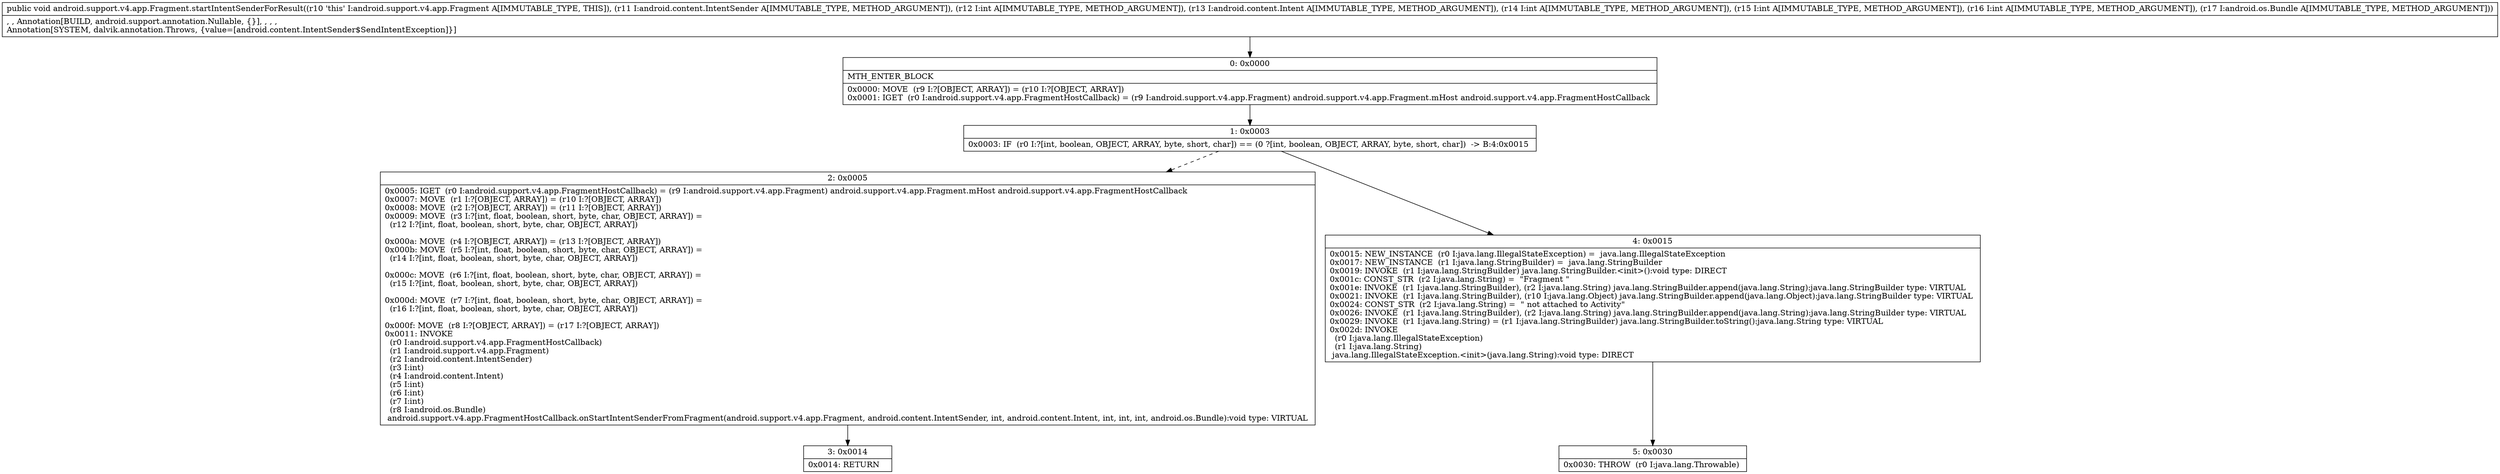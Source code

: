 digraph "CFG forandroid.support.v4.app.Fragment.startIntentSenderForResult(Landroid\/content\/IntentSender;ILandroid\/content\/Intent;IIILandroid\/os\/Bundle;)V" {
Node_0 [shape=record,label="{0\:\ 0x0000|MTH_ENTER_BLOCK\l|0x0000: MOVE  (r9 I:?[OBJECT, ARRAY]) = (r10 I:?[OBJECT, ARRAY]) \l0x0001: IGET  (r0 I:android.support.v4.app.FragmentHostCallback) = (r9 I:android.support.v4.app.Fragment) android.support.v4.app.Fragment.mHost android.support.v4.app.FragmentHostCallback \l}"];
Node_1 [shape=record,label="{1\:\ 0x0003|0x0003: IF  (r0 I:?[int, boolean, OBJECT, ARRAY, byte, short, char]) == (0 ?[int, boolean, OBJECT, ARRAY, byte, short, char])  \-\> B:4:0x0015 \l}"];
Node_2 [shape=record,label="{2\:\ 0x0005|0x0005: IGET  (r0 I:android.support.v4.app.FragmentHostCallback) = (r9 I:android.support.v4.app.Fragment) android.support.v4.app.Fragment.mHost android.support.v4.app.FragmentHostCallback \l0x0007: MOVE  (r1 I:?[OBJECT, ARRAY]) = (r10 I:?[OBJECT, ARRAY]) \l0x0008: MOVE  (r2 I:?[OBJECT, ARRAY]) = (r11 I:?[OBJECT, ARRAY]) \l0x0009: MOVE  (r3 I:?[int, float, boolean, short, byte, char, OBJECT, ARRAY]) = \l  (r12 I:?[int, float, boolean, short, byte, char, OBJECT, ARRAY])\l \l0x000a: MOVE  (r4 I:?[OBJECT, ARRAY]) = (r13 I:?[OBJECT, ARRAY]) \l0x000b: MOVE  (r5 I:?[int, float, boolean, short, byte, char, OBJECT, ARRAY]) = \l  (r14 I:?[int, float, boolean, short, byte, char, OBJECT, ARRAY])\l \l0x000c: MOVE  (r6 I:?[int, float, boolean, short, byte, char, OBJECT, ARRAY]) = \l  (r15 I:?[int, float, boolean, short, byte, char, OBJECT, ARRAY])\l \l0x000d: MOVE  (r7 I:?[int, float, boolean, short, byte, char, OBJECT, ARRAY]) = \l  (r16 I:?[int, float, boolean, short, byte, char, OBJECT, ARRAY])\l \l0x000f: MOVE  (r8 I:?[OBJECT, ARRAY]) = (r17 I:?[OBJECT, ARRAY]) \l0x0011: INVOKE  \l  (r0 I:android.support.v4.app.FragmentHostCallback)\l  (r1 I:android.support.v4.app.Fragment)\l  (r2 I:android.content.IntentSender)\l  (r3 I:int)\l  (r4 I:android.content.Intent)\l  (r5 I:int)\l  (r6 I:int)\l  (r7 I:int)\l  (r8 I:android.os.Bundle)\l android.support.v4.app.FragmentHostCallback.onStartIntentSenderFromFragment(android.support.v4.app.Fragment, android.content.IntentSender, int, android.content.Intent, int, int, int, android.os.Bundle):void type: VIRTUAL \l}"];
Node_3 [shape=record,label="{3\:\ 0x0014|0x0014: RETURN   \l}"];
Node_4 [shape=record,label="{4\:\ 0x0015|0x0015: NEW_INSTANCE  (r0 I:java.lang.IllegalStateException) =  java.lang.IllegalStateException \l0x0017: NEW_INSTANCE  (r1 I:java.lang.StringBuilder) =  java.lang.StringBuilder \l0x0019: INVOKE  (r1 I:java.lang.StringBuilder) java.lang.StringBuilder.\<init\>():void type: DIRECT \l0x001c: CONST_STR  (r2 I:java.lang.String) =  \"Fragment \" \l0x001e: INVOKE  (r1 I:java.lang.StringBuilder), (r2 I:java.lang.String) java.lang.StringBuilder.append(java.lang.String):java.lang.StringBuilder type: VIRTUAL \l0x0021: INVOKE  (r1 I:java.lang.StringBuilder), (r10 I:java.lang.Object) java.lang.StringBuilder.append(java.lang.Object):java.lang.StringBuilder type: VIRTUAL \l0x0024: CONST_STR  (r2 I:java.lang.String) =  \" not attached to Activity\" \l0x0026: INVOKE  (r1 I:java.lang.StringBuilder), (r2 I:java.lang.String) java.lang.StringBuilder.append(java.lang.String):java.lang.StringBuilder type: VIRTUAL \l0x0029: INVOKE  (r1 I:java.lang.String) = (r1 I:java.lang.StringBuilder) java.lang.StringBuilder.toString():java.lang.String type: VIRTUAL \l0x002d: INVOKE  \l  (r0 I:java.lang.IllegalStateException)\l  (r1 I:java.lang.String)\l java.lang.IllegalStateException.\<init\>(java.lang.String):void type: DIRECT \l}"];
Node_5 [shape=record,label="{5\:\ 0x0030|0x0030: THROW  (r0 I:java.lang.Throwable) \l}"];
MethodNode[shape=record,label="{public void android.support.v4.app.Fragment.startIntentSenderForResult((r10 'this' I:android.support.v4.app.Fragment A[IMMUTABLE_TYPE, THIS]), (r11 I:android.content.IntentSender A[IMMUTABLE_TYPE, METHOD_ARGUMENT]), (r12 I:int A[IMMUTABLE_TYPE, METHOD_ARGUMENT]), (r13 I:android.content.Intent A[IMMUTABLE_TYPE, METHOD_ARGUMENT]), (r14 I:int A[IMMUTABLE_TYPE, METHOD_ARGUMENT]), (r15 I:int A[IMMUTABLE_TYPE, METHOD_ARGUMENT]), (r16 I:int A[IMMUTABLE_TYPE, METHOD_ARGUMENT]), (r17 I:android.os.Bundle A[IMMUTABLE_TYPE, METHOD_ARGUMENT]))  | , , Annotation[BUILD, android.support.annotation.Nullable, \{\}], , , , \lAnnotation[SYSTEM, dalvik.annotation.Throws, \{value=[android.content.IntentSender$SendIntentException]\}]\l}"];
MethodNode -> Node_0;
Node_0 -> Node_1;
Node_1 -> Node_2[style=dashed];
Node_1 -> Node_4;
Node_2 -> Node_3;
Node_4 -> Node_5;
}

